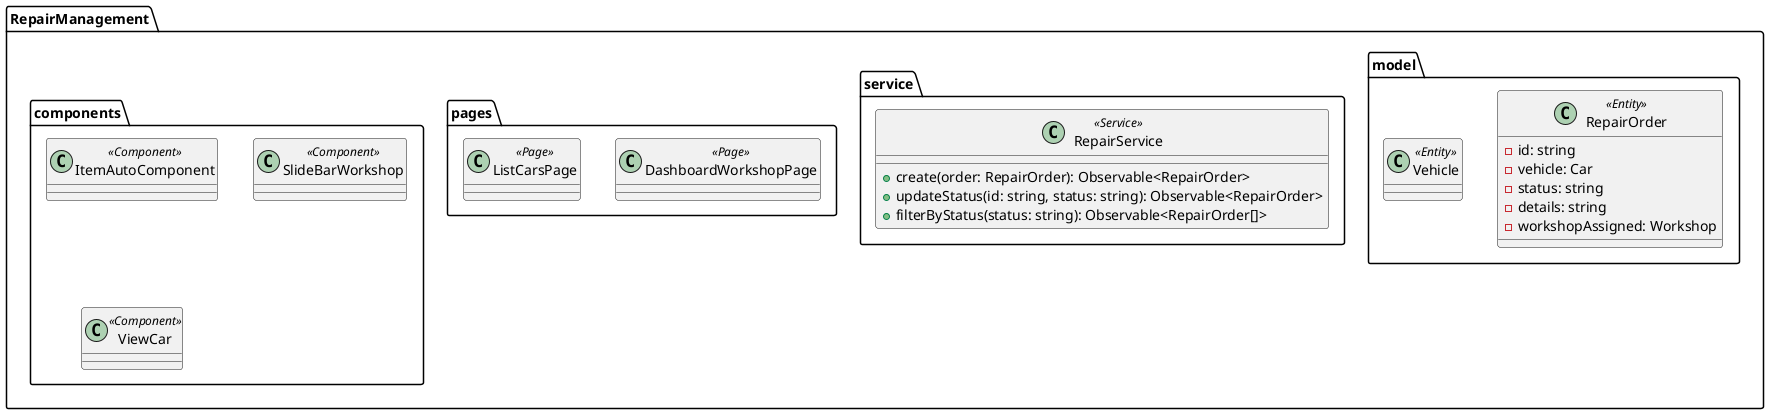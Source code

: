 @startuml
package "RepairManagement" {
  package "model" {
    class RepairOrder <<Entity>> {
      -id: string
      -vehicle: Car
      -status: string
      -details: string
      -workshopAssigned: Workshop
    }
    class Vehicle <<Entity>> {
    }
  }
  package "service" {
    class RepairService <<Service>> {
      +create(order: RepairOrder): Observable<RepairOrder>
      +updateStatus(id: string, status: string): Observable<RepairOrder>
      +filterByStatus(status: string): Observable<RepairOrder[]>
    }
  }
  package "pages" {
    class DashboardWorkshopPage <<Page>> {}
    class ListCarsPage <<Page>> {}
  }
  package "components" {
    class ItemAutoComponent <<Component>> {}
    class SlideBarWorkshop <<Component>> {}
    class ViewCar <<Component>> {}
  }
}


@enduml
